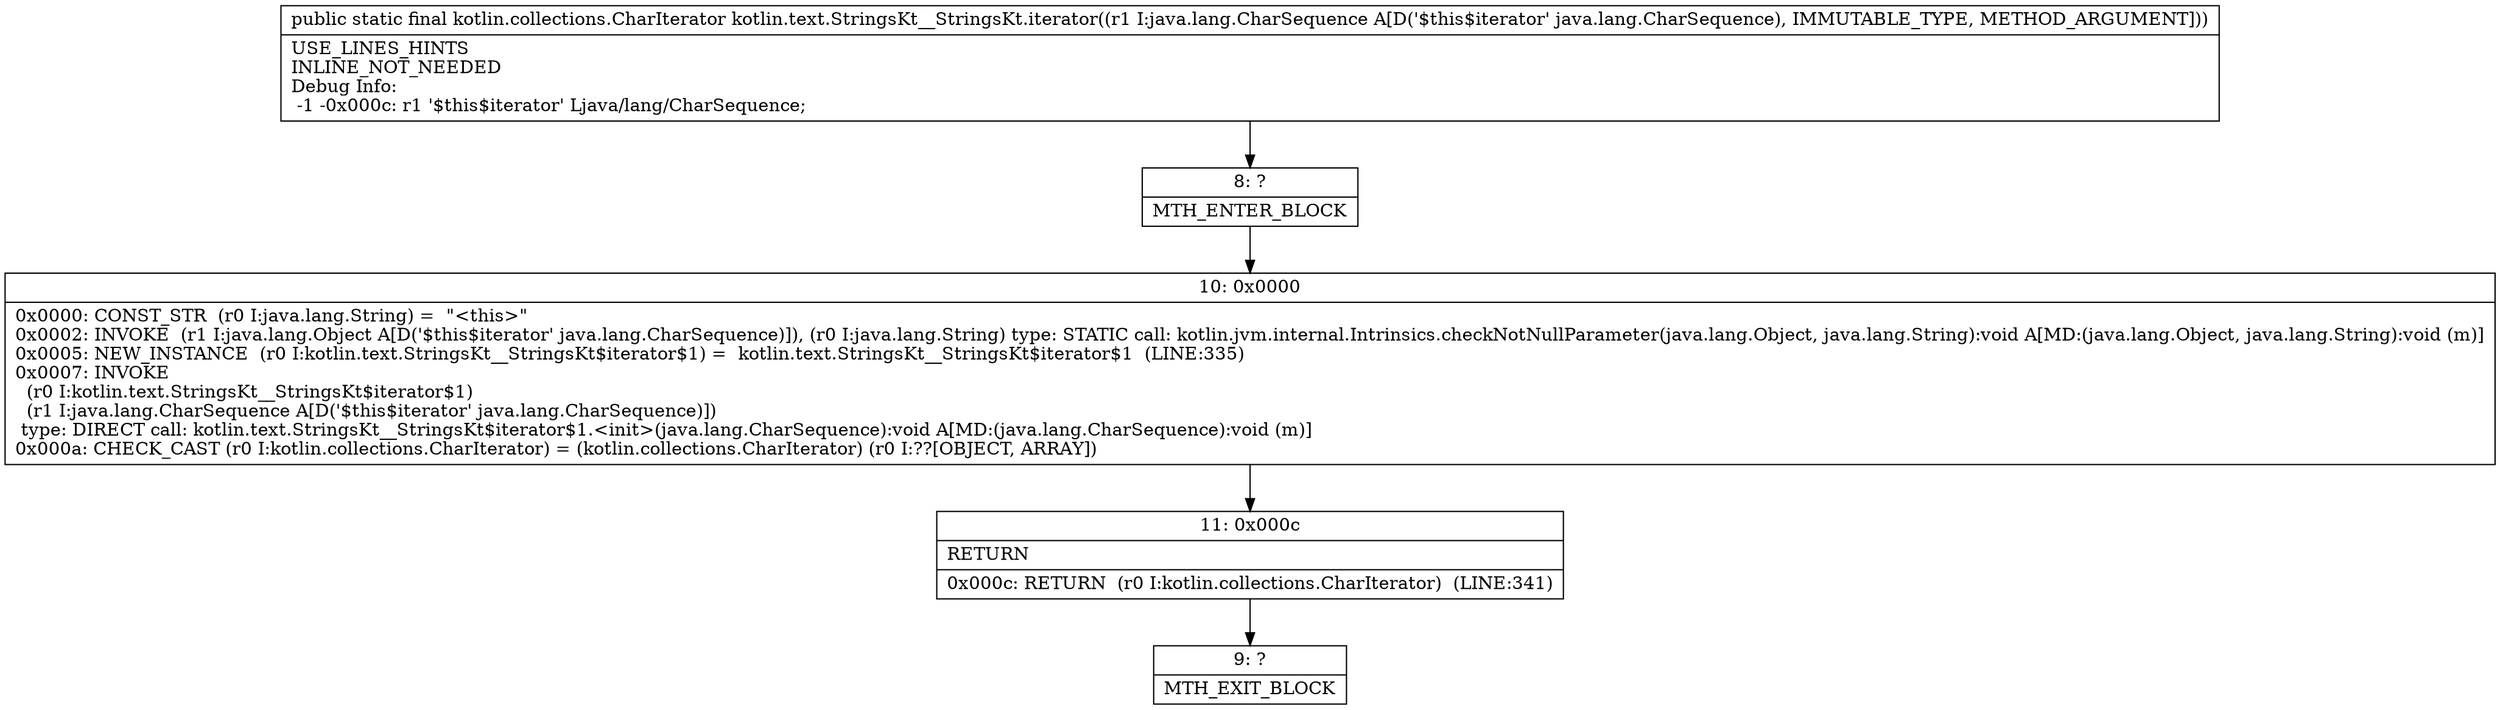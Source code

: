 digraph "CFG forkotlin.text.StringsKt__StringsKt.iterator(Ljava\/lang\/CharSequence;)Lkotlin\/collections\/CharIterator;" {
Node_8 [shape=record,label="{8\:\ ?|MTH_ENTER_BLOCK\l}"];
Node_10 [shape=record,label="{10\:\ 0x0000|0x0000: CONST_STR  (r0 I:java.lang.String) =  \"\<this\>\" \l0x0002: INVOKE  (r1 I:java.lang.Object A[D('$this$iterator' java.lang.CharSequence)]), (r0 I:java.lang.String) type: STATIC call: kotlin.jvm.internal.Intrinsics.checkNotNullParameter(java.lang.Object, java.lang.String):void A[MD:(java.lang.Object, java.lang.String):void (m)]\l0x0005: NEW_INSTANCE  (r0 I:kotlin.text.StringsKt__StringsKt$iterator$1) =  kotlin.text.StringsKt__StringsKt$iterator$1  (LINE:335)\l0x0007: INVOKE  \l  (r0 I:kotlin.text.StringsKt__StringsKt$iterator$1)\l  (r1 I:java.lang.CharSequence A[D('$this$iterator' java.lang.CharSequence)])\l type: DIRECT call: kotlin.text.StringsKt__StringsKt$iterator$1.\<init\>(java.lang.CharSequence):void A[MD:(java.lang.CharSequence):void (m)]\l0x000a: CHECK_CAST (r0 I:kotlin.collections.CharIterator) = (kotlin.collections.CharIterator) (r0 I:??[OBJECT, ARRAY]) \l}"];
Node_11 [shape=record,label="{11\:\ 0x000c|RETURN\l|0x000c: RETURN  (r0 I:kotlin.collections.CharIterator)  (LINE:341)\l}"];
Node_9 [shape=record,label="{9\:\ ?|MTH_EXIT_BLOCK\l}"];
MethodNode[shape=record,label="{public static final kotlin.collections.CharIterator kotlin.text.StringsKt__StringsKt.iterator((r1 I:java.lang.CharSequence A[D('$this$iterator' java.lang.CharSequence), IMMUTABLE_TYPE, METHOD_ARGUMENT]))  | USE_LINES_HINTS\lINLINE_NOT_NEEDED\lDebug Info:\l  \-1 \-0x000c: r1 '$this$iterator' Ljava\/lang\/CharSequence;\l}"];
MethodNode -> Node_8;Node_8 -> Node_10;
Node_10 -> Node_11;
Node_11 -> Node_9;
}

